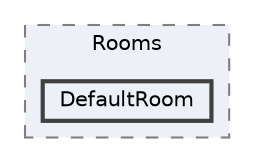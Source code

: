 digraph "Assets/Scripts/Ship/Rooms/DefaultRoom"
{
 // INTERACTIVE_SVG=YES
 // LATEX_PDF_SIZE
  bgcolor="transparent";
  edge [fontname=Helvetica,fontsize=10,labelfontname=Helvetica,labelfontsize=10];
  node [fontname=Helvetica,fontsize=10,shape=box,height=0.2,width=0.4];
  compound=true
  subgraph clusterdir_a529025ea757274504fc567e115d1528 {
    graph [ bgcolor="#edf0f7", pencolor="grey50", label="Rooms", fontname=Helvetica,fontsize=10 style="filled,dashed", URL="dir_a529025ea757274504fc567e115d1528.html",tooltip=""]
  dir_990af4c7f8e18e83f22d240b642c6e17 [label="DefaultRoom", fillcolor="#edf0f7", color="grey25", style="filled,bold", URL="dir_990af4c7f8e18e83f22d240b642c6e17.html",tooltip=""];
  }
}
